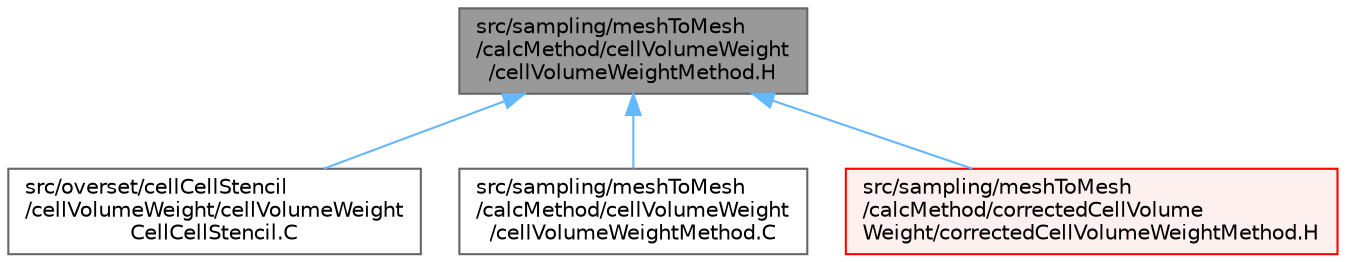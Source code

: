 digraph "src/sampling/meshToMesh/calcMethod/cellVolumeWeight/cellVolumeWeightMethod.H"
{
 // LATEX_PDF_SIZE
  bgcolor="transparent";
  edge [fontname=Helvetica,fontsize=10,labelfontname=Helvetica,labelfontsize=10];
  node [fontname=Helvetica,fontsize=10,shape=box,height=0.2,width=0.4];
  Node1 [id="Node000001",label="src/sampling/meshToMesh\l/calcMethod/cellVolumeWeight\l/cellVolumeWeightMethod.H",height=0.2,width=0.4,color="gray40", fillcolor="grey60", style="filled", fontcolor="black",tooltip=" "];
  Node1 -> Node2 [id="edge1_Node000001_Node000002",dir="back",color="steelblue1",style="solid",tooltip=" "];
  Node2 [id="Node000002",label="src/overset/cellCellStencil\l/cellVolumeWeight/cellVolumeWeight\lCellCellStencil.C",height=0.2,width=0.4,color="grey40", fillcolor="white", style="filled",URL="$cellVolumeWeightCellCellStencil_8C.html",tooltip=" "];
  Node1 -> Node3 [id="edge2_Node000001_Node000003",dir="back",color="steelblue1",style="solid",tooltip=" "];
  Node3 [id="Node000003",label="src/sampling/meshToMesh\l/calcMethod/cellVolumeWeight\l/cellVolumeWeightMethod.C",height=0.2,width=0.4,color="grey40", fillcolor="white", style="filled",URL="$cellVolumeWeightMethod_8C.html",tooltip=" "];
  Node1 -> Node4 [id="edge3_Node000001_Node000004",dir="back",color="steelblue1",style="solid",tooltip=" "];
  Node4 [id="Node000004",label="src/sampling/meshToMesh\l/calcMethod/correctedCellVolume\lWeight/correctedCellVolumeWeightMethod.H",height=0.2,width=0.4,color="red", fillcolor="#FFF0F0", style="filled",URL="$correctedCellVolumeWeightMethod_8H.html",tooltip=" "];
}
